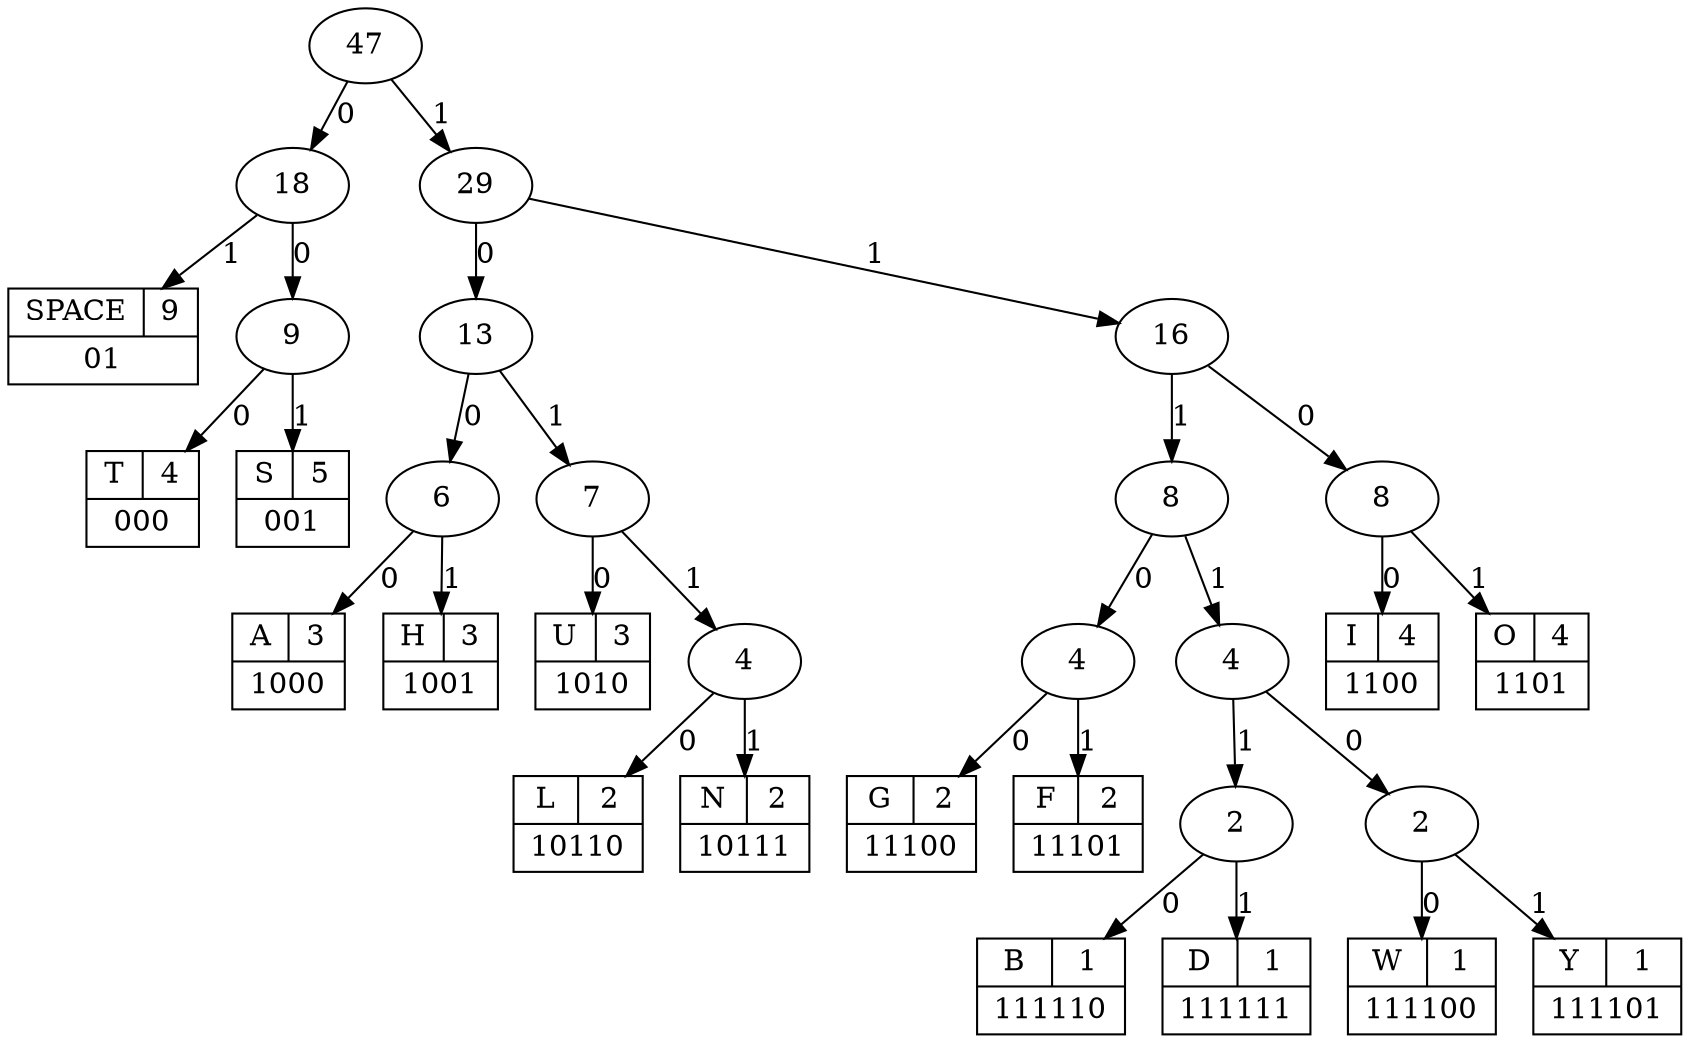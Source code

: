 /* 
  Huffman Tree DOT graph.

  DOT Reference :  http://www.graphviz.org/doc/info/lang.html
                   http://en.wikipedia.org/wiki/DOT_language
  Timestamp     :  1415989074 
  Phrase        :  'OH GOD WHY IS LINGUIST SO ANAL ABOUT THIS STUFF'

  Generated on http://huffman.ooz.ie/
*/

digraph G {
    edge [label=0];
    graph [ranksep=0];
    T [shape=record, label="{{T|4}|000}"];
    S [shape=record, label="{{S|5}|001}"];
    SPACE [shape=record, label="{{SPACE|9}|01}"];
    A [shape=record, label="{{A|3}|1000}"];
    H [shape=record, label="{{H|3}|1001}"];
    U [shape=record, label="{{U|3}|1010}"];
    L [shape=record, label="{{L|2}|10110}"];
    N [shape=record, label="{{N|2}|10111}"];
    I [shape=record, label="{{I|4}|1100}"];
    O [shape=record, label="{{O|4}|1101}"];
    G [shape=record, label="{{G|2}|11100}"];
    F [shape=record, label="{{F|2}|11101}"];
    GF [label=4];
    W [shape=record, label="{{W|1}|111100}"];
    Y [shape=record, label="{{Y|1}|111101}"];
    B [shape=record, label="{{B|1}|111110}"];
    D [shape=record, label="{{D|1}|111111}"];
    BD [label=2];
    WYBD [label=4];
    GFWYBD [label=8];
    47 -> 18 -> 9 -> T;
    29 -> 13 -> 6 -> A;
    7 -> U;
    4 -> L;
    16 -> 8 -> I;
    GFWYBD -> GF -> G;
    WYBD -> 2 -> W;
    BD -> B;9 -> S [label=1];
    18 -> SPACE [label=1];
    6 -> H [label=1];
    13 -> 7 -> 4 -> N [label=1];
    8 -> O [label=1];
    GF -> F [label=1];
    2 -> Y [label=1];
    47 -> 29 -> 16 -> GFWYBD -> WYBD -> BD -> D [label=1];
}